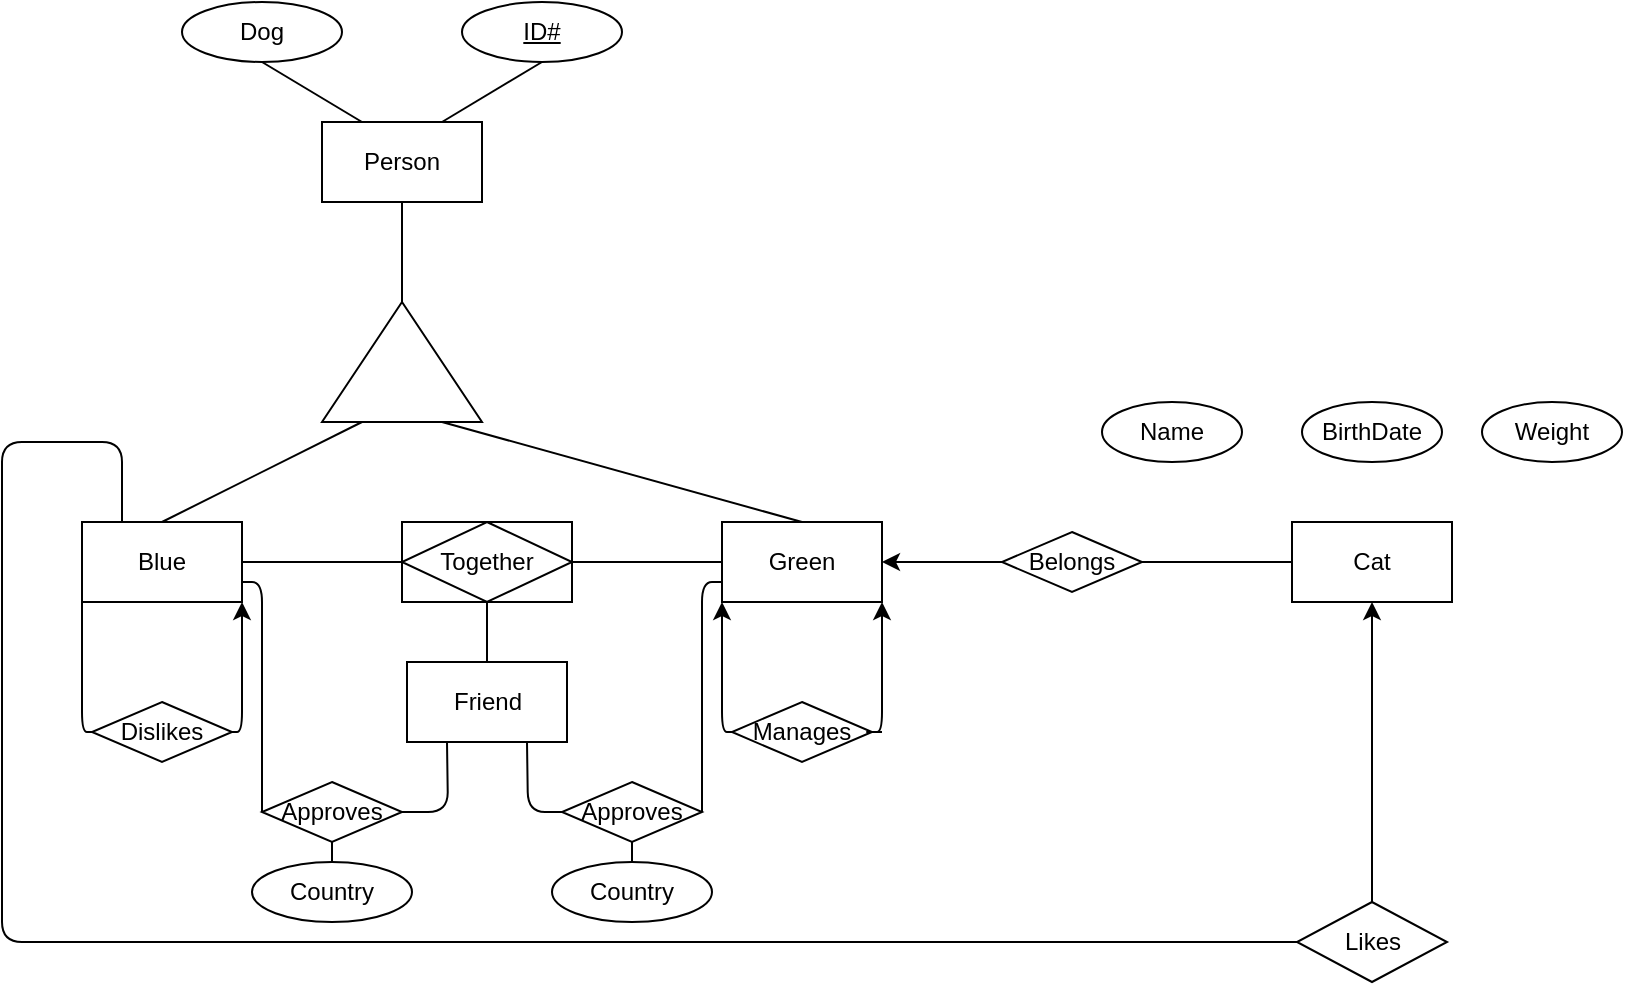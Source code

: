 <mxfile version="13.7.4" type="github">
  <diagram id="N78oST3sVvhrRYNXZbkb" name="Page-1">
    <mxGraphModel dx="818" dy="453" grid="1" gridSize="10" guides="1" tooltips="1" connect="1" arrows="1" fold="1" page="1" pageScale="1" pageWidth="850" pageHeight="1100" math="0" shadow="0">
      <root>
        <mxCell id="0" />
        <mxCell id="1" parent="0" />
        <mxCell id="s2mc7PKK1Hd6kCjjpV02-1" value="Person" style="rounded=0;whiteSpace=wrap;html=1;" vertex="1" parent="1">
          <mxGeometry x="200" y="120" width="80" height="40" as="geometry" />
        </mxCell>
        <mxCell id="s2mc7PKK1Hd6kCjjpV02-2" value="" style="endArrow=none;html=1;entryX=0.25;entryY=0;entryDx=0;entryDy=0;exitX=0.5;exitY=1;exitDx=0;exitDy=0;" edge="1" parent="1" source="s2mc7PKK1Hd6kCjjpV02-3" target="s2mc7PKK1Hd6kCjjpV02-1">
          <mxGeometry width="50" height="50" relative="1" as="geometry">
            <mxPoint x="100" y="90" as="sourcePoint" />
            <mxPoint x="450" y="170" as="targetPoint" />
          </mxGeometry>
        </mxCell>
        <mxCell id="s2mc7PKK1Hd6kCjjpV02-3" value="Dog" style="ellipse;whiteSpace=wrap;html=1;" vertex="1" parent="1">
          <mxGeometry x="130" y="60" width="80" height="30" as="geometry" />
        </mxCell>
        <mxCell id="s2mc7PKK1Hd6kCjjpV02-4" value="" style="endArrow=none;html=1;exitX=0.75;exitY=0;exitDx=0;exitDy=0;entryX=0.5;entryY=1;entryDx=0;entryDy=0;" edge="1" parent="1" source="s2mc7PKK1Hd6kCjjpV02-1" target="s2mc7PKK1Hd6kCjjpV02-6">
          <mxGeometry width="50" height="50" relative="1" as="geometry">
            <mxPoint x="400" y="220" as="sourcePoint" />
            <mxPoint x="230" y="90" as="targetPoint" />
          </mxGeometry>
        </mxCell>
        <mxCell id="s2mc7PKK1Hd6kCjjpV02-6" value="&lt;u&gt;ID#&lt;/u&gt;" style="ellipse;whiteSpace=wrap;html=1;" vertex="1" parent="1">
          <mxGeometry x="270" y="60" width="80" height="30" as="geometry" />
        </mxCell>
        <mxCell id="s2mc7PKK1Hd6kCjjpV02-7" value="" style="endArrow=none;html=1;entryX=0.5;entryY=1;entryDx=0;entryDy=0;" edge="1" parent="1" target="s2mc7PKK1Hd6kCjjpV02-1">
          <mxGeometry width="50" height="50" relative="1" as="geometry">
            <mxPoint x="240" y="210" as="sourcePoint" />
            <mxPoint x="450" y="230" as="targetPoint" />
          </mxGeometry>
        </mxCell>
        <mxCell id="s2mc7PKK1Hd6kCjjpV02-8" value="" style="triangle;whiteSpace=wrap;html=1;direction=north;" vertex="1" parent="1">
          <mxGeometry x="200" y="210" width="80" height="60" as="geometry" />
        </mxCell>
        <mxCell id="s2mc7PKK1Hd6kCjjpV02-9" value="" style="endArrow=none;html=1;entryX=0;entryY=0.25;entryDx=0;entryDy=0;exitX=0.5;exitY=0;exitDx=0;exitDy=0;" edge="1" parent="1" source="s2mc7PKK1Hd6kCjjpV02-11" target="s2mc7PKK1Hd6kCjjpV02-8">
          <mxGeometry width="50" height="50" relative="1" as="geometry">
            <mxPoint x="160" y="320" as="sourcePoint" />
            <mxPoint x="450" y="230" as="targetPoint" />
          </mxGeometry>
        </mxCell>
        <mxCell id="s2mc7PKK1Hd6kCjjpV02-10" value="" style="endArrow=none;html=1;entryX=0;entryY=0.75;entryDx=0;entryDy=0;exitX=0.5;exitY=0;exitDx=0;exitDy=0;" edge="1" parent="1" source="s2mc7PKK1Hd6kCjjpV02-12" target="s2mc7PKK1Hd6kCjjpV02-8">
          <mxGeometry width="50" height="50" relative="1" as="geometry">
            <mxPoint x="360" y="320" as="sourcePoint" />
            <mxPoint x="450" y="230" as="targetPoint" />
          </mxGeometry>
        </mxCell>
        <mxCell id="s2mc7PKK1Hd6kCjjpV02-11" value="Blue" style="rounded=0;whiteSpace=wrap;html=1;" vertex="1" parent="1">
          <mxGeometry x="80" y="320" width="80" height="40" as="geometry" />
        </mxCell>
        <mxCell id="s2mc7PKK1Hd6kCjjpV02-12" value="Green" style="rounded=0;whiteSpace=wrap;html=1;" vertex="1" parent="1">
          <mxGeometry x="400" y="320" width="80" height="40" as="geometry" />
        </mxCell>
        <mxCell id="s2mc7PKK1Hd6kCjjpV02-14" value="" style="endArrow=none;html=1;exitX=1;exitY=0.5;exitDx=0;exitDy=0;entryX=0;entryY=0.5;entryDx=0;entryDy=0;" edge="1" parent="1" source="s2mc7PKK1Hd6kCjjpV02-11" target="s2mc7PKK1Hd6kCjjpV02-38">
          <mxGeometry width="50" height="50" relative="1" as="geometry">
            <mxPoint x="400" y="280" as="sourcePoint" />
            <mxPoint x="205" y="340" as="targetPoint" />
          </mxGeometry>
        </mxCell>
        <mxCell id="s2mc7PKK1Hd6kCjjpV02-15" value="" style="endArrow=none;html=1;exitX=1;exitY=0.5;exitDx=0;exitDy=0;entryX=0;entryY=0.5;entryDx=0;entryDy=0;" edge="1" parent="1" target="s2mc7PKK1Hd6kCjjpV02-12">
          <mxGeometry width="50" height="50" relative="1" as="geometry">
            <mxPoint x="275" y="340" as="sourcePoint" />
            <mxPoint x="310" y="340" as="targetPoint" />
          </mxGeometry>
        </mxCell>
        <mxCell id="s2mc7PKK1Hd6kCjjpV02-16" value="Country" style="ellipse;whiteSpace=wrap;html=1;" vertex="1" parent="1">
          <mxGeometry x="165" y="490" width="80" height="30" as="geometry" />
        </mxCell>
        <mxCell id="s2mc7PKK1Hd6kCjjpV02-17" value="" style="endArrow=none;html=1;exitX=0.5;exitY=1;exitDx=0;exitDy=0;entryX=0.5;entryY=0;entryDx=0;entryDy=0;" edge="1" parent="1" source="s2mc7PKK1Hd6kCjjpV02-38" target="s2mc7PKK1Hd6kCjjpV02-39">
          <mxGeometry width="50" height="50" relative="1" as="geometry">
            <mxPoint x="240" y="355" as="sourcePoint" />
            <mxPoint x="240" y="380" as="targetPoint" />
          </mxGeometry>
        </mxCell>
        <mxCell id="s2mc7PKK1Hd6kCjjpV02-18" value="" style="endArrow=none;html=1;entryX=0;entryY=0.5;entryDx=0;entryDy=0;" edge="1" parent="1" target="s2mc7PKK1Hd6kCjjpV02-27">
          <mxGeometry width="50" height="50" relative="1" as="geometry">
            <mxPoint x="610" y="340" as="sourcePoint" />
            <mxPoint x="680" y="340" as="targetPoint" />
          </mxGeometry>
        </mxCell>
        <mxCell id="s2mc7PKK1Hd6kCjjpV02-19" value="Dislikes" style="rhombus;whiteSpace=wrap;html=1;" vertex="1" parent="1">
          <mxGeometry x="85" y="410" width="70" height="30" as="geometry" />
        </mxCell>
        <mxCell id="s2mc7PKK1Hd6kCjjpV02-20" value="" style="endArrow=none;html=1;entryX=0;entryY=0.5;entryDx=0;entryDy=0;exitX=0;exitY=0.5;exitDx=0;exitDy=0;" edge="1" parent="1" source="s2mc7PKK1Hd6kCjjpV02-19" target="s2mc7PKK1Hd6kCjjpV02-11">
          <mxGeometry width="50" height="50" relative="1" as="geometry">
            <mxPoint x="80" y="430" as="sourcePoint" />
            <mxPoint x="450" y="230" as="targetPoint" />
            <Array as="points">
              <mxPoint x="80" y="425" />
            </Array>
          </mxGeometry>
        </mxCell>
        <mxCell id="s2mc7PKK1Hd6kCjjpV02-21" value="" style="endArrow=classic;html=1;exitX=1;exitY=0.5;exitDx=0;exitDy=0;entryX=1;entryY=1;entryDx=0;entryDy=0;" edge="1" parent="1" source="s2mc7PKK1Hd6kCjjpV02-19" target="s2mc7PKK1Hd6kCjjpV02-11">
          <mxGeometry width="50" height="50" relative="1" as="geometry">
            <mxPoint x="400" y="280" as="sourcePoint" />
            <mxPoint x="450" y="230" as="targetPoint" />
            <Array as="points">
              <mxPoint x="160" y="425" />
            </Array>
          </mxGeometry>
        </mxCell>
        <mxCell id="s2mc7PKK1Hd6kCjjpV02-22" value="Manages" style="rhombus;whiteSpace=wrap;html=1;" vertex="1" parent="1">
          <mxGeometry x="405" y="410" width="70" height="30" as="geometry" />
        </mxCell>
        <mxCell id="s2mc7PKK1Hd6kCjjpV02-23" value="" style="endArrow=classic;html=1;exitX=0;exitY=0.5;exitDx=0;exitDy=0;entryX=0;entryY=1;entryDx=0;entryDy=0;" edge="1" parent="1" source="s2mc7PKK1Hd6kCjjpV02-22" target="s2mc7PKK1Hd6kCjjpV02-12">
          <mxGeometry width="50" height="50" relative="1" as="geometry">
            <mxPoint x="400" y="280" as="sourcePoint" />
            <mxPoint x="450" y="230" as="targetPoint" />
            <Array as="points">
              <mxPoint x="400" y="425" />
            </Array>
          </mxGeometry>
        </mxCell>
        <mxCell id="s2mc7PKK1Hd6kCjjpV02-24" value="" style="endArrow=classic;html=1;entryX=1;entryY=1;entryDx=0;entryDy=0;" edge="1" parent="1" target="s2mc7PKK1Hd6kCjjpV02-12">
          <mxGeometry width="50" height="50" relative="1" as="geometry">
            <mxPoint x="480" y="425" as="sourcePoint" />
            <mxPoint x="450" y="230" as="targetPoint" />
            <Array as="points">
              <mxPoint x="470" y="425" />
              <mxPoint x="480" y="425" />
            </Array>
          </mxGeometry>
        </mxCell>
        <mxCell id="s2mc7PKK1Hd6kCjjpV02-25" value="" style="endArrow=classic;html=1;" edge="1" parent="1">
          <mxGeometry width="50" height="50" relative="1" as="geometry">
            <mxPoint x="540" y="340" as="sourcePoint" />
            <mxPoint x="480" y="340" as="targetPoint" />
          </mxGeometry>
        </mxCell>
        <mxCell id="s2mc7PKK1Hd6kCjjpV02-27" value="Cat" style="rounded=0;whiteSpace=wrap;html=1;" vertex="1" parent="1">
          <mxGeometry x="685" y="320" width="80" height="40" as="geometry" />
        </mxCell>
        <mxCell id="s2mc7PKK1Hd6kCjjpV02-29" value="" style="endArrow=none;html=1;exitX=0.25;exitY=0;exitDx=0;exitDy=0;" edge="1" parent="1" source="s2mc7PKK1Hd6kCjjpV02-11">
          <mxGeometry width="50" height="50" relative="1" as="geometry">
            <mxPoint x="400" y="280" as="sourcePoint" />
            <mxPoint x="690" y="530" as="targetPoint" />
            <Array as="points">
              <mxPoint x="100" y="280" />
              <mxPoint x="40" y="280" />
              <mxPoint x="40" y="460" />
              <mxPoint x="40" y="530" />
            </Array>
          </mxGeometry>
        </mxCell>
        <mxCell id="s2mc7PKK1Hd6kCjjpV02-31" value="Likes" style="rhombus;whiteSpace=wrap;html=1;" vertex="1" parent="1">
          <mxGeometry x="687.5" y="510" width="75" height="40" as="geometry" />
        </mxCell>
        <mxCell id="s2mc7PKK1Hd6kCjjpV02-33" value="" style="endArrow=classic;html=1;entryX=0.5;entryY=1;entryDx=0;entryDy=0;exitX=0.5;exitY=0;exitDx=0;exitDy=0;" edge="1" parent="1" source="s2mc7PKK1Hd6kCjjpV02-31" target="s2mc7PKK1Hd6kCjjpV02-27">
          <mxGeometry width="50" height="50" relative="1" as="geometry">
            <mxPoint x="400" y="280" as="sourcePoint" />
            <mxPoint x="450" y="230" as="targetPoint" />
          </mxGeometry>
        </mxCell>
        <mxCell id="s2mc7PKK1Hd6kCjjpV02-38" value="Together" style="shape=associativeEntity;whiteSpace=wrap;html=1;align=center;" vertex="1" parent="1">
          <mxGeometry x="240" y="320" width="85" height="40" as="geometry" />
        </mxCell>
        <mxCell id="s2mc7PKK1Hd6kCjjpV02-39" value="Friend" style="rounded=0;whiteSpace=wrap;html=1;" vertex="1" parent="1">
          <mxGeometry x="242.5" y="390" width="80" height="40" as="geometry" />
        </mxCell>
        <mxCell id="s2mc7PKK1Hd6kCjjpV02-26" value="Belongs" style="rhombus;whiteSpace=wrap;html=1;" vertex="1" parent="1">
          <mxGeometry x="540" y="325" width="70" height="30" as="geometry" />
        </mxCell>
        <mxCell id="s2mc7PKK1Hd6kCjjpV02-40" value="" style="endArrow=none;html=1;" edge="1" parent="1" target="s2mc7PKK1Hd6kCjjpV02-26">
          <mxGeometry width="50" height="50" relative="1" as="geometry">
            <mxPoint x="540" y="340" as="sourcePoint" />
            <mxPoint x="610" y="340" as="targetPoint" />
          </mxGeometry>
        </mxCell>
        <mxCell id="s2mc7PKK1Hd6kCjjpV02-41" value="Approves" style="rhombus;whiteSpace=wrap;html=1;" vertex="1" parent="1">
          <mxGeometry x="170" y="450" width="70" height="30" as="geometry" />
        </mxCell>
        <mxCell id="s2mc7PKK1Hd6kCjjpV02-43" value="" style="endArrow=none;html=1;exitX=1;exitY=0.5;exitDx=0;exitDy=0;entryX=0.25;entryY=1;entryDx=0;entryDy=0;" edge="1" parent="1" source="s2mc7PKK1Hd6kCjjpV02-41" target="s2mc7PKK1Hd6kCjjpV02-39">
          <mxGeometry width="50" height="50" relative="1" as="geometry">
            <mxPoint x="280" y="410" as="sourcePoint" />
            <mxPoint x="330" y="360" as="targetPoint" />
            <Array as="points">
              <mxPoint x="263" y="465" />
            </Array>
          </mxGeometry>
        </mxCell>
        <mxCell id="s2mc7PKK1Hd6kCjjpV02-44" value="" style="endArrow=none;html=1;entryX=0.5;entryY=1;entryDx=0;entryDy=0;exitX=0.5;exitY=0;exitDx=0;exitDy=0;" edge="1" parent="1" source="s2mc7PKK1Hd6kCjjpV02-16" target="s2mc7PKK1Hd6kCjjpV02-41">
          <mxGeometry width="50" height="50" relative="1" as="geometry">
            <mxPoint x="310" y="570" as="sourcePoint" />
            <mxPoint x="360" y="520" as="targetPoint" />
          </mxGeometry>
        </mxCell>
        <mxCell id="s2mc7PKK1Hd6kCjjpV02-45" value="" style="endArrow=none;html=1;exitX=0;exitY=0.5;exitDx=0;exitDy=0;entryX=1;entryY=0.75;entryDx=0;entryDy=0;" edge="1" parent="1" source="s2mc7PKK1Hd6kCjjpV02-41" target="s2mc7PKK1Hd6kCjjpV02-11">
          <mxGeometry width="50" height="50" relative="1" as="geometry">
            <mxPoint x="310" y="490" as="sourcePoint" />
            <mxPoint x="360" y="440" as="targetPoint" />
            <Array as="points">
              <mxPoint x="170" y="350" />
            </Array>
          </mxGeometry>
        </mxCell>
        <mxCell id="s2mc7PKK1Hd6kCjjpV02-46" value="Approves" style="rhombus;whiteSpace=wrap;html=1;" vertex="1" parent="1">
          <mxGeometry x="320" y="450" width="70" height="30" as="geometry" />
        </mxCell>
        <mxCell id="s2mc7PKK1Hd6kCjjpV02-47" value="Country" style="ellipse;whiteSpace=wrap;html=1;" vertex="1" parent="1">
          <mxGeometry x="315" y="490" width="80" height="30" as="geometry" />
        </mxCell>
        <mxCell id="s2mc7PKK1Hd6kCjjpV02-48" value="" style="endArrow=none;html=1;entryX=0.5;entryY=1;entryDx=0;entryDy=0;" edge="1" parent="1" source="s2mc7PKK1Hd6kCjjpV02-47" target="s2mc7PKK1Hd6kCjjpV02-46">
          <mxGeometry width="50" height="50" relative="1" as="geometry">
            <mxPoint x="215" y="500" as="sourcePoint" />
            <mxPoint x="215" y="490" as="targetPoint" />
          </mxGeometry>
        </mxCell>
        <mxCell id="s2mc7PKK1Hd6kCjjpV02-49" value="" style="endArrow=none;html=1;entryX=0.75;entryY=1;entryDx=0;entryDy=0;exitX=0;exitY=0.5;exitDx=0;exitDy=0;" edge="1" parent="1" source="s2mc7PKK1Hd6kCjjpV02-46" target="s2mc7PKK1Hd6kCjjpV02-39">
          <mxGeometry width="50" height="50" relative="1" as="geometry">
            <mxPoint x="310" y="490" as="sourcePoint" />
            <mxPoint x="360" y="440" as="targetPoint" />
            <Array as="points">
              <mxPoint x="303" y="465" />
            </Array>
          </mxGeometry>
        </mxCell>
        <mxCell id="s2mc7PKK1Hd6kCjjpV02-50" value="" style="endArrow=none;html=1;entryX=0;entryY=0.75;entryDx=0;entryDy=0;exitX=1;exitY=0.5;exitDx=0;exitDy=0;" edge="1" parent="1" source="s2mc7PKK1Hd6kCjjpV02-46" target="s2mc7PKK1Hd6kCjjpV02-12">
          <mxGeometry width="50" height="50" relative="1" as="geometry">
            <mxPoint x="310" y="490" as="sourcePoint" />
            <mxPoint x="360" y="440" as="targetPoint" />
            <Array as="points">
              <mxPoint x="390" y="350" />
            </Array>
          </mxGeometry>
        </mxCell>
        <mxCell id="s2mc7PKK1Hd6kCjjpV02-51" value="Name" style="ellipse;whiteSpace=wrap;html=1;" vertex="1" parent="1">
          <mxGeometry x="590" y="260" width="70" height="30" as="geometry" />
        </mxCell>
        <mxCell id="s2mc7PKK1Hd6kCjjpV02-53" value="BirthDate" style="ellipse;whiteSpace=wrap;html=1;" vertex="1" parent="1">
          <mxGeometry x="690" y="260" width="70" height="30" as="geometry" />
        </mxCell>
        <mxCell id="s2mc7PKK1Hd6kCjjpV02-55" value="Weight" style="ellipse;whiteSpace=wrap;html=1;" vertex="1" parent="1">
          <mxGeometry x="780" y="260" width="70" height="30" as="geometry" />
        </mxCell>
      </root>
    </mxGraphModel>
  </diagram>
</mxfile>
